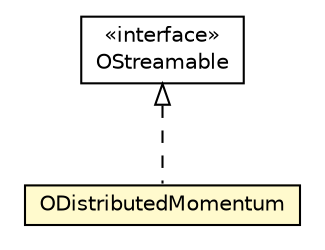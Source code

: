 #!/usr/local/bin/dot
#
# Class diagram 
# Generated by UMLGraph version R5_6-24-gf6e263 (http://www.umlgraph.org/)
#

digraph G {
	edge [fontname="Helvetica",fontsize=10,labelfontname="Helvetica",labelfontsize=10];
	node [fontname="Helvetica",fontsize=10,shape=plaintext];
	nodesep=0.25;
	ranksep=0.5;
	// com.orientechnologies.orient.core.serialization.OStreamable
	c1543396 [label=<<table title="com.orientechnologies.orient.core.serialization.OStreamable" border="0" cellborder="1" cellspacing="0" cellpadding="2" port="p" href="../../core/serialization/OStreamable.html">
		<tr><td><table border="0" cellspacing="0" cellpadding="1">
<tr><td align="center" balign="center"> &#171;interface&#187; </td></tr>
<tr><td align="center" balign="center"> OStreamable </td></tr>
		</table></td></tr>
		</table>>, URL="../../core/serialization/OStreamable.html", fontname="Helvetica", fontcolor="black", fontsize=10.0];
	// com.orientechnologies.orient.server.distributed.ODistributedMomentum
	c1544028 [label=<<table title="com.orientechnologies.orient.server.distributed.ODistributedMomentum" border="0" cellborder="1" cellspacing="0" cellpadding="2" port="p" bgcolor="lemonChiffon" href="./ODistributedMomentum.html">
		<tr><td><table border="0" cellspacing="0" cellpadding="1">
<tr><td align="center" balign="center"> ODistributedMomentum </td></tr>
		</table></td></tr>
		</table>>, URL="./ODistributedMomentum.html", fontname="Helvetica", fontcolor="black", fontsize=10.0];
	//com.orientechnologies.orient.server.distributed.ODistributedMomentum implements com.orientechnologies.orient.core.serialization.OStreamable
	c1543396:p -> c1544028:p [dir=back,arrowtail=empty,style=dashed];
}

